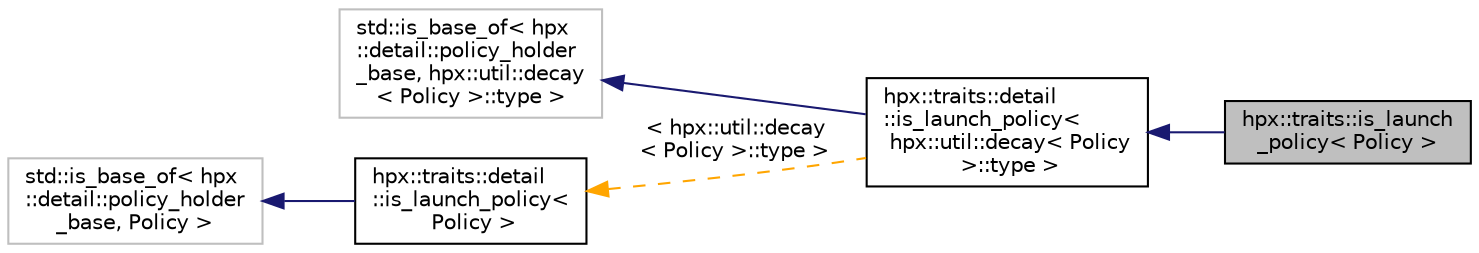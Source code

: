digraph "hpx::traits::is_launch_policy&lt; Policy &gt;"
{
  edge [fontname="Helvetica",fontsize="10",labelfontname="Helvetica",labelfontsize="10"];
  node [fontname="Helvetica",fontsize="10",shape=record];
  rankdir="LR";
  Node5 [label="hpx::traits::is_launch\l_policy\< Policy \>",height=0.2,width=0.4,color="black", fillcolor="grey75", style="filled", fontcolor="black"];
  Node6 -> Node5 [dir="back",color="midnightblue",fontsize="10",style="solid",fontname="Helvetica"];
  Node6 [label="hpx::traits::detail\l::is_launch_policy\<\l hpx::util::decay\< Policy\l \>::type \>",height=0.2,width=0.4,color="black", fillcolor="white", style="filled",URL="$d5/de7/structhpx_1_1traits_1_1detail_1_1is__launch__policy.html"];
  Node7 -> Node6 [dir="back",color="midnightblue",fontsize="10",style="solid",fontname="Helvetica"];
  Node7 [label="std::is_base_of\< hpx\l::detail::policy_holder\l_base, hpx::util::decay\l\< Policy \>::type  \>",height=0.2,width=0.4,color="grey75", fillcolor="white", style="filled"];
  Node8 -> Node6 [dir="back",color="orange",fontsize="10",style="dashed",label=" \< hpx::util::decay\l\< Policy \>::type \>" ,fontname="Helvetica"];
  Node8 [label="hpx::traits::detail\l::is_launch_policy\<\l Policy \>",height=0.2,width=0.4,color="black", fillcolor="white", style="filled",URL="$d5/de7/structhpx_1_1traits_1_1detail_1_1is__launch__policy.html"];
  Node9 -> Node8 [dir="back",color="midnightblue",fontsize="10",style="solid",fontname="Helvetica"];
  Node9 [label="std::is_base_of\< hpx\l::detail::policy_holder\l_base, Policy \>",height=0.2,width=0.4,color="grey75", fillcolor="white", style="filled"];
}
